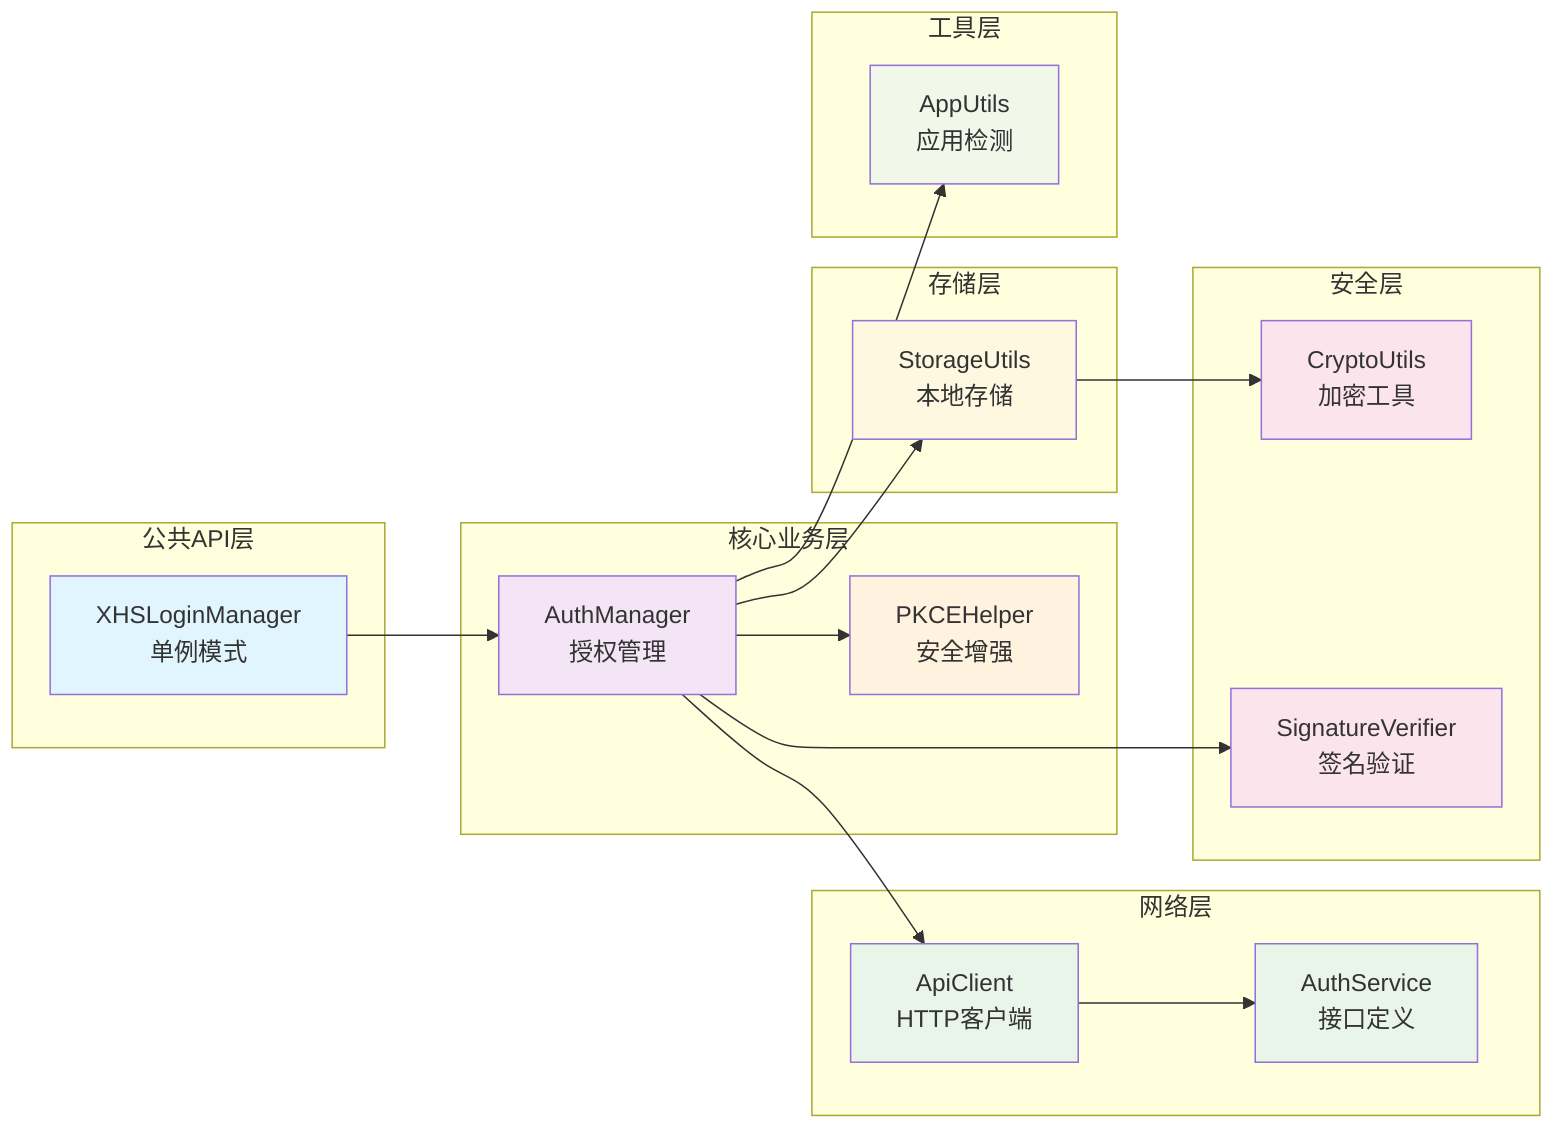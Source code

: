 graph LR
    subgraph "公共API层"
        A["XHSLoginManager\n单例模式"]
    end
    
    subgraph "核心业务层"
        B["AuthManager\n授权管理"]
        C["PKCEHelper\n安全增强"]
    end
    
    subgraph "网络层"
        D["ApiClient\nHTTP客户端"]
        E["AuthService\n接口定义"]
    end
    
    subgraph "安全层"
        F["CryptoUtils\n加密工具"]
        G["SignatureVerifier\n签名验证"]
    end
    
    subgraph "存储层"
        H["StorageUtils\n本地存储"]
    end
    
    subgraph "工具层"
        I["AppUtils\n应用检测"]
    end
    
    A --> B
    B --> C
    B --> D
    B --> I
    D --> E
    B --> H
    H --> F
    B --> G
    
    style A fill:#e1f5fe
    style B fill:#f3e5f5
    style C fill:#fff3e0
    style D fill:#e8f5e8
    style E fill:#e8f5e8
    style F fill:#fce4ec
    style G fill:#fce4ec
    style H fill:#fff8e1
    style I fill:#f1f8e9